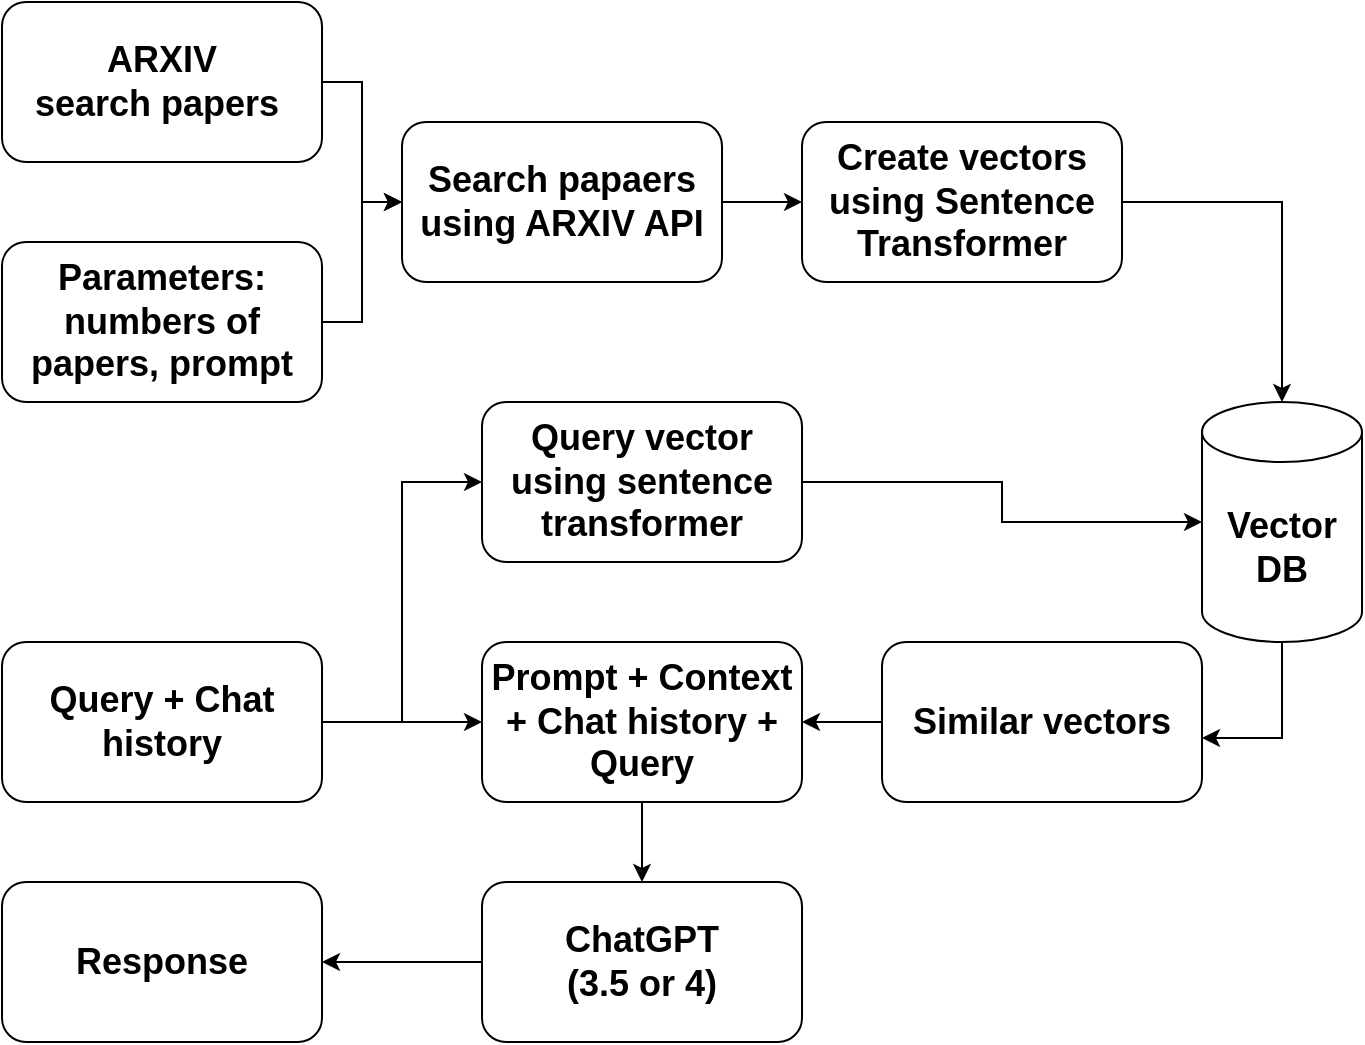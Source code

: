 <mxfile version="22.0.3" type="device">
  <diagram name="Page-1" id="oEsDWHhmyINH0tr1Q9WG">
    <mxGraphModel dx="1120" dy="523" grid="1" gridSize="10" guides="1" tooltips="1" connect="1" arrows="1" fold="1" page="1" pageScale="1" pageWidth="827" pageHeight="1169" math="0" shadow="0">
      <root>
        <mxCell id="0" />
        <mxCell id="1" parent="0" />
        <mxCell id="FrHfALclw8nHFoq5oetM-4" style="edgeStyle=orthogonalEdgeStyle;rounded=0;orthogonalLoop=1;jettySize=auto;html=1;entryX=0;entryY=0.5;entryDx=0;entryDy=0;" edge="1" parent="1" source="FrHfALclw8nHFoq5oetM-1" target="FrHfALclw8nHFoq5oetM-3">
          <mxGeometry relative="1" as="geometry" />
        </mxCell>
        <mxCell id="FrHfALclw8nHFoq5oetM-1" value="&lt;b&gt;&lt;font style=&quot;font-size: 18px;&quot;&gt;ARXIV&lt;br&gt;search papers&amp;nbsp;&lt;/font&gt;&lt;/b&gt;" style="rounded=1;whiteSpace=wrap;html=1;" vertex="1" parent="1">
          <mxGeometry x="80" y="80" width="160" height="80" as="geometry" />
        </mxCell>
        <mxCell id="FrHfALclw8nHFoq5oetM-6" style="edgeStyle=orthogonalEdgeStyle;rounded=0;orthogonalLoop=1;jettySize=auto;html=1;entryX=0;entryY=0.5;entryDx=0;entryDy=0;" edge="1" parent="1" source="FrHfALclw8nHFoq5oetM-2" target="FrHfALclw8nHFoq5oetM-3">
          <mxGeometry relative="1" as="geometry" />
        </mxCell>
        <mxCell id="FrHfALclw8nHFoq5oetM-2" value="&lt;span style=&quot;font-size: 18px;&quot;&gt;&lt;b&gt;Parameters: numbers of papers, prompt&lt;br&gt;&lt;/b&gt;&lt;/span&gt;" style="rounded=1;whiteSpace=wrap;html=1;" vertex="1" parent="1">
          <mxGeometry x="80" y="200" width="160" height="80" as="geometry" />
        </mxCell>
        <mxCell id="FrHfALclw8nHFoq5oetM-8" value="" style="edgeStyle=orthogonalEdgeStyle;rounded=0;orthogonalLoop=1;jettySize=auto;html=1;" edge="1" parent="1" source="FrHfALclw8nHFoq5oetM-3" target="FrHfALclw8nHFoq5oetM-7">
          <mxGeometry relative="1" as="geometry" />
        </mxCell>
        <mxCell id="FrHfALclw8nHFoq5oetM-3" value="&lt;span style=&quot;font-size: 18px;&quot;&gt;&lt;b&gt;Search papaers using ARXIV API&lt;/b&gt;&lt;/span&gt;" style="rounded=1;whiteSpace=wrap;html=1;" vertex="1" parent="1">
          <mxGeometry x="280" y="140" width="160" height="80" as="geometry" />
        </mxCell>
        <mxCell id="FrHfALclw8nHFoq5oetM-7" value="&lt;span style=&quot;font-size: 18px;&quot;&gt;&lt;b&gt;Create vectors using Sentence Transformer&lt;/b&gt;&lt;/span&gt;" style="rounded=1;whiteSpace=wrap;html=1;" vertex="1" parent="1">
          <mxGeometry x="480" y="140" width="160" height="80" as="geometry" />
        </mxCell>
        <mxCell id="FrHfALclw8nHFoq5oetM-11" value="&lt;b&gt;&lt;font style=&quot;font-size: 18px;&quot;&gt;Vector DB&lt;/font&gt;&lt;/b&gt;" style="shape=cylinder3;whiteSpace=wrap;html=1;boundedLbl=1;backgroundOutline=1;size=15;" vertex="1" parent="1">
          <mxGeometry x="680" y="280" width="80" height="120" as="geometry" />
        </mxCell>
        <mxCell id="FrHfALclw8nHFoq5oetM-12" style="edgeStyle=orthogonalEdgeStyle;rounded=0;orthogonalLoop=1;jettySize=auto;html=1;entryX=0.5;entryY=0;entryDx=0;entryDy=0;entryPerimeter=0;" edge="1" parent="1" source="FrHfALclw8nHFoq5oetM-7" target="FrHfALclw8nHFoq5oetM-11">
          <mxGeometry relative="1" as="geometry" />
        </mxCell>
        <mxCell id="FrHfALclw8nHFoq5oetM-19" style="edgeStyle=orthogonalEdgeStyle;rounded=0;orthogonalLoop=1;jettySize=auto;html=1;entryX=0;entryY=0.5;entryDx=0;entryDy=0;" edge="1" parent="1" source="FrHfALclw8nHFoq5oetM-13" target="FrHfALclw8nHFoq5oetM-18">
          <mxGeometry relative="1" as="geometry" />
        </mxCell>
        <mxCell id="FrHfALclw8nHFoq5oetM-24" style="edgeStyle=orthogonalEdgeStyle;rounded=0;orthogonalLoop=1;jettySize=auto;html=1;entryX=0;entryY=0.5;entryDx=0;entryDy=0;" edge="1" parent="1" source="FrHfALclw8nHFoq5oetM-13" target="FrHfALclw8nHFoq5oetM-22">
          <mxGeometry relative="1" as="geometry" />
        </mxCell>
        <mxCell id="FrHfALclw8nHFoq5oetM-13" value="&lt;span style=&quot;font-size: 18px;&quot;&gt;&lt;b&gt;Query + Chat history&lt;/b&gt;&lt;/span&gt;" style="rounded=1;whiteSpace=wrap;html=1;" vertex="1" parent="1">
          <mxGeometry x="80" y="400" width="160" height="80" as="geometry" />
        </mxCell>
        <mxCell id="FrHfALclw8nHFoq5oetM-16" value="&lt;span style=&quot;font-size: 18px;&quot;&gt;&lt;b&gt;Response&lt;/b&gt;&lt;/span&gt;" style="rounded=1;whiteSpace=wrap;html=1;" vertex="1" parent="1">
          <mxGeometry x="80" y="520" width="160" height="80" as="geometry" />
        </mxCell>
        <mxCell id="FrHfALclw8nHFoq5oetM-23" value="" style="edgeStyle=orthogonalEdgeStyle;rounded=0;orthogonalLoop=1;jettySize=auto;html=1;" edge="1" parent="1" source="FrHfALclw8nHFoq5oetM-17" target="FrHfALclw8nHFoq5oetM-22">
          <mxGeometry relative="1" as="geometry" />
        </mxCell>
        <mxCell id="FrHfALclw8nHFoq5oetM-17" value="&lt;span style=&quot;font-size: 18px;&quot;&gt;&lt;b&gt;Similar vectors&lt;/b&gt;&lt;/span&gt;" style="rounded=1;whiteSpace=wrap;html=1;" vertex="1" parent="1">
          <mxGeometry x="520" y="400" width="160" height="80" as="geometry" />
        </mxCell>
        <mxCell id="FrHfALclw8nHFoq5oetM-18" value="&lt;span style=&quot;font-size: 18px;&quot;&gt;&lt;b&gt;Query vector using sentence transformer&lt;/b&gt;&lt;/span&gt;" style="rounded=1;whiteSpace=wrap;html=1;" vertex="1" parent="1">
          <mxGeometry x="320" y="280" width="160" height="80" as="geometry" />
        </mxCell>
        <mxCell id="FrHfALclw8nHFoq5oetM-20" style="edgeStyle=orthogonalEdgeStyle;rounded=0;orthogonalLoop=1;jettySize=auto;html=1;entryX=0;entryY=0.5;entryDx=0;entryDy=0;entryPerimeter=0;" edge="1" parent="1" source="FrHfALclw8nHFoq5oetM-18" target="FrHfALclw8nHFoq5oetM-11">
          <mxGeometry relative="1" as="geometry" />
        </mxCell>
        <mxCell id="FrHfALclw8nHFoq5oetM-21" style="edgeStyle=orthogonalEdgeStyle;rounded=0;orthogonalLoop=1;jettySize=auto;html=1;entryX=1;entryY=0.6;entryDx=0;entryDy=0;entryPerimeter=0;" edge="1" parent="1" source="FrHfALclw8nHFoq5oetM-11" target="FrHfALclw8nHFoq5oetM-17">
          <mxGeometry relative="1" as="geometry">
            <Array as="points">
              <mxPoint x="720" y="448" />
            </Array>
          </mxGeometry>
        </mxCell>
        <mxCell id="FrHfALclw8nHFoq5oetM-26" value="" style="edgeStyle=orthogonalEdgeStyle;rounded=0;orthogonalLoop=1;jettySize=auto;html=1;" edge="1" parent="1" source="FrHfALclw8nHFoq5oetM-22" target="FrHfALclw8nHFoq5oetM-25">
          <mxGeometry relative="1" as="geometry" />
        </mxCell>
        <mxCell id="FrHfALclw8nHFoq5oetM-22" value="&lt;span style=&quot;font-size: 18px;&quot;&gt;&lt;b&gt;Prompt + Context + Chat history + Query&lt;br&gt;&lt;/b&gt;&lt;/span&gt;" style="rounded=1;whiteSpace=wrap;html=1;" vertex="1" parent="1">
          <mxGeometry x="320" y="400" width="160" height="80" as="geometry" />
        </mxCell>
        <mxCell id="FrHfALclw8nHFoq5oetM-27" value="" style="edgeStyle=orthogonalEdgeStyle;rounded=0;orthogonalLoop=1;jettySize=auto;html=1;" edge="1" parent="1" source="FrHfALclw8nHFoq5oetM-25" target="FrHfALclw8nHFoq5oetM-16">
          <mxGeometry relative="1" as="geometry" />
        </mxCell>
        <mxCell id="FrHfALclw8nHFoq5oetM-25" value="&lt;span style=&quot;font-size: 18px;&quot;&gt;&lt;b&gt;ChatGPT&lt;br&gt;(3.5 or 4)&lt;br&gt;&lt;/b&gt;&lt;/span&gt;" style="rounded=1;whiteSpace=wrap;html=1;" vertex="1" parent="1">
          <mxGeometry x="320" y="520" width="160" height="80" as="geometry" />
        </mxCell>
      </root>
    </mxGraphModel>
  </diagram>
</mxfile>
